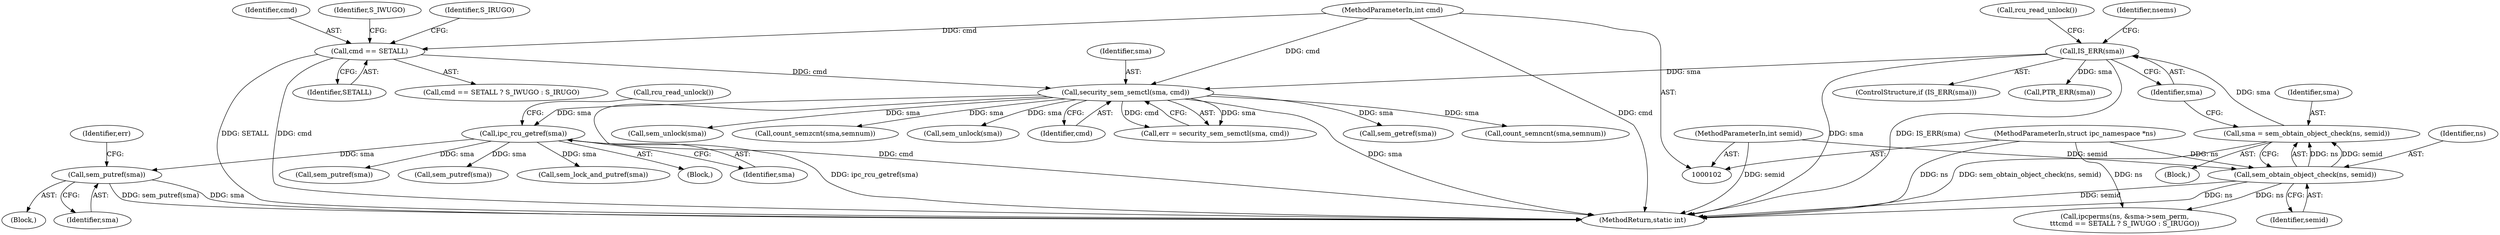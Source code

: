 digraph "0_linux_6062a8dc0517bce23e3c2f7d2fea5e22411269a3_12@pointer" {
"1000334" [label="(Call,sem_putref(sma))"];
"1000276" [label="(Call,ipc_rcu_getref(sma))"];
"1000163" [label="(Call,security_sem_semctl(sma, cmd))"];
"1000129" [label="(Call,IS_ERR(sma))"];
"1000123" [label="(Call,sma = sem_obtain_object_check(ns, semid))"];
"1000125" [label="(Call,sem_obtain_object_check(ns, semid))"];
"1000103" [label="(MethodParameterIn,struct ipc_namespace *ns)"];
"1000104" [label="(MethodParameterIn,int semid)"];
"1000153" [label="(Call,cmd == SETALL)"];
"1000106" [label="(MethodParameterIn,int cmd)"];
"1000137" [label="(Identifier,nsems)"];
"1000124" [label="(Identifier,sma)"];
"1000126" [label="(Identifier,ns)"];
"1000467" [label="(Call,count_semncnt(sma,semnum))"];
"1000153" [label="(Call,cmd == SETALL)"];
"1000146" [label="(Call,ipcperms(ns, &sma->sem_perm,\n\t\t\tcmd == SETALL ? S_IWUGO : S_IRUGO))"];
"1000273" [label="(Block,)"];
"1000129" [label="(Call,IS_ERR(sma))"];
"1000156" [label="(Identifier,S_IWUGO)"];
"1000277" [label="(Identifier,sma)"];
"1000165" [label="(Identifier,cmd)"];
"1000164" [label="(Identifier,sma)"];
"1000127" [label="(Identifier,semid)"];
"1000254" [label="(Call,sem_unlock(sma))"];
"1000152" [label="(Call,cmd == SETALL ? S_IWUGO : S_IRUGO)"];
"1000276" [label="(Call,ipc_rcu_getref(sma))"];
"1000474" [label="(Call,count_semzcnt(sma,semnum))"];
"1000479" [label="(Call,sem_unlock(sma))"];
"1000157" [label="(Identifier,S_IRUGO)"];
"1000296" [label="(Call,sem_putref(sma))"];
"1000125" [label="(Call,sem_obtain_object_check(ns, semid))"];
"1000163" [label="(Call,security_sem_semctl(sma, cmd))"];
"1000161" [label="(Call,err = security_sem_semctl(sma, cmd))"];
"1000335" [label="(Identifier,sma)"];
"1000190" [label="(Call,sem_getref(sma))"];
"1000310" [label="(Call,sem_putref(sma))"];
"1000132" [label="(Call,rcu_read_unlock())"];
"1000337" [label="(Identifier,err)"];
"1000104" [label="(MethodParameterIn,int semid)"];
"1000498" [label="(MethodReturn,static int)"];
"1000278" [label="(Call,rcu_read_unlock())"];
"1000341" [label="(Call,sem_lock_and_putref(sma))"];
"1000106" [label="(MethodParameterIn,int cmd)"];
"1000128" [label="(ControlStructure,if (IS_ERR(sma)))"];
"1000123" [label="(Call,sma = sem_obtain_object_check(ns, semid))"];
"1000155" [label="(Identifier,SETALL)"];
"1000333" [label="(Block,)"];
"1000134" [label="(Call,PTR_ERR(sma))"];
"1000154" [label="(Identifier,cmd)"];
"1000108" [label="(Block,)"];
"1000103" [label="(MethodParameterIn,struct ipc_namespace *ns)"];
"1000334" [label="(Call,sem_putref(sma))"];
"1000130" [label="(Identifier,sma)"];
"1000334" -> "1000333"  [label="AST: "];
"1000334" -> "1000335"  [label="CFG: "];
"1000335" -> "1000334"  [label="AST: "];
"1000337" -> "1000334"  [label="CFG: "];
"1000334" -> "1000498"  [label="DDG: sem_putref(sma)"];
"1000334" -> "1000498"  [label="DDG: sma"];
"1000276" -> "1000334"  [label="DDG: sma"];
"1000276" -> "1000273"  [label="AST: "];
"1000276" -> "1000277"  [label="CFG: "];
"1000277" -> "1000276"  [label="AST: "];
"1000278" -> "1000276"  [label="CFG: "];
"1000276" -> "1000498"  [label="DDG: ipc_rcu_getref(sma)"];
"1000163" -> "1000276"  [label="DDG: sma"];
"1000276" -> "1000296"  [label="DDG: sma"];
"1000276" -> "1000310"  [label="DDG: sma"];
"1000276" -> "1000341"  [label="DDG: sma"];
"1000163" -> "1000161"  [label="AST: "];
"1000163" -> "1000165"  [label="CFG: "];
"1000164" -> "1000163"  [label="AST: "];
"1000165" -> "1000163"  [label="AST: "];
"1000161" -> "1000163"  [label="CFG: "];
"1000163" -> "1000498"  [label="DDG: sma"];
"1000163" -> "1000498"  [label="DDG: cmd"];
"1000163" -> "1000161"  [label="DDG: sma"];
"1000163" -> "1000161"  [label="DDG: cmd"];
"1000129" -> "1000163"  [label="DDG: sma"];
"1000153" -> "1000163"  [label="DDG: cmd"];
"1000106" -> "1000163"  [label="DDG: cmd"];
"1000163" -> "1000190"  [label="DDG: sma"];
"1000163" -> "1000254"  [label="DDG: sma"];
"1000163" -> "1000467"  [label="DDG: sma"];
"1000163" -> "1000474"  [label="DDG: sma"];
"1000163" -> "1000479"  [label="DDG: sma"];
"1000129" -> "1000128"  [label="AST: "];
"1000129" -> "1000130"  [label="CFG: "];
"1000130" -> "1000129"  [label="AST: "];
"1000132" -> "1000129"  [label="CFG: "];
"1000137" -> "1000129"  [label="CFG: "];
"1000129" -> "1000498"  [label="DDG: sma"];
"1000129" -> "1000498"  [label="DDG: IS_ERR(sma)"];
"1000123" -> "1000129"  [label="DDG: sma"];
"1000129" -> "1000134"  [label="DDG: sma"];
"1000123" -> "1000108"  [label="AST: "];
"1000123" -> "1000125"  [label="CFG: "];
"1000124" -> "1000123"  [label="AST: "];
"1000125" -> "1000123"  [label="AST: "];
"1000130" -> "1000123"  [label="CFG: "];
"1000123" -> "1000498"  [label="DDG: sem_obtain_object_check(ns, semid)"];
"1000125" -> "1000123"  [label="DDG: ns"];
"1000125" -> "1000123"  [label="DDG: semid"];
"1000125" -> "1000127"  [label="CFG: "];
"1000126" -> "1000125"  [label="AST: "];
"1000127" -> "1000125"  [label="AST: "];
"1000125" -> "1000498"  [label="DDG: ns"];
"1000125" -> "1000498"  [label="DDG: semid"];
"1000103" -> "1000125"  [label="DDG: ns"];
"1000104" -> "1000125"  [label="DDG: semid"];
"1000125" -> "1000146"  [label="DDG: ns"];
"1000103" -> "1000102"  [label="AST: "];
"1000103" -> "1000498"  [label="DDG: ns"];
"1000103" -> "1000146"  [label="DDG: ns"];
"1000104" -> "1000102"  [label="AST: "];
"1000104" -> "1000498"  [label="DDG: semid"];
"1000153" -> "1000152"  [label="AST: "];
"1000153" -> "1000155"  [label="CFG: "];
"1000154" -> "1000153"  [label="AST: "];
"1000155" -> "1000153"  [label="AST: "];
"1000156" -> "1000153"  [label="CFG: "];
"1000157" -> "1000153"  [label="CFG: "];
"1000153" -> "1000498"  [label="DDG: SETALL"];
"1000153" -> "1000498"  [label="DDG: cmd"];
"1000106" -> "1000153"  [label="DDG: cmd"];
"1000106" -> "1000102"  [label="AST: "];
"1000106" -> "1000498"  [label="DDG: cmd"];
}
